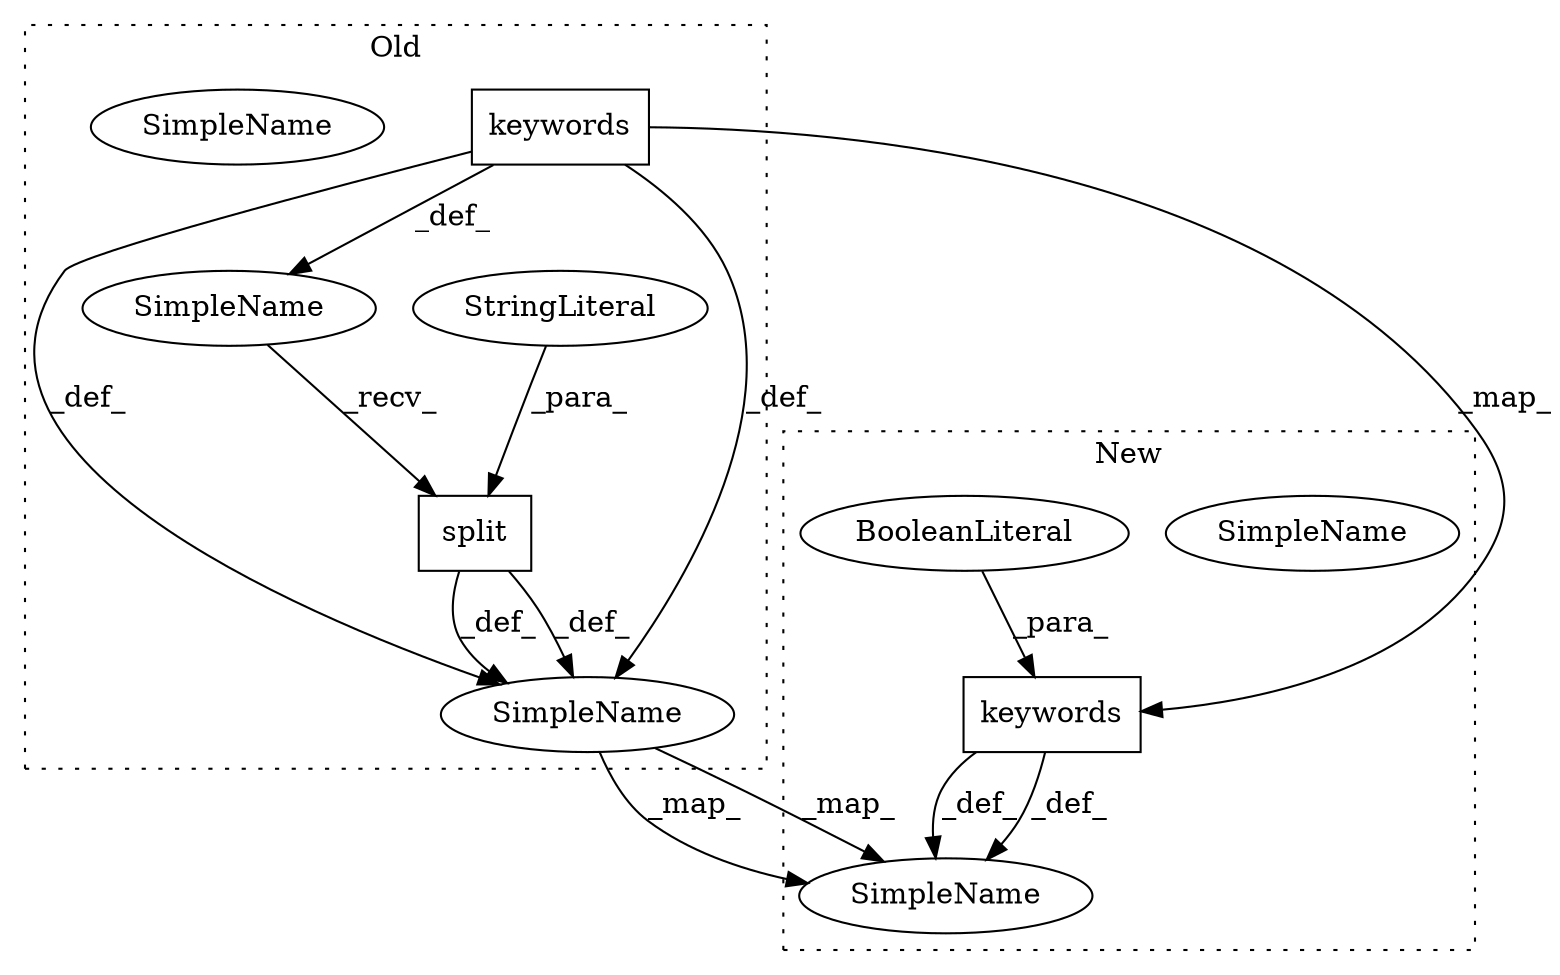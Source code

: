 digraph G {
subgraph cluster0 {
1 [label="keywords" a="32" s="1149,1165" l="9,1" shape="box"];
3 [label="split" a="32" s="1167,1177" l="6,1" shape="box"];
4 [label="SimpleName" a="42" s="1130" l="18" shape="ellipse"];
7 [label="SimpleName" a="42" s="1130" l="18" shape="ellipse"];
9 [label="SimpleName" a="42" s="" l="" shape="ellipse"];
10 [label="StringLiteral" a="45" s="1173" l="4" shape="ellipse"];
label = "Old";
style="dotted";
}
subgraph cluster1 {
2 [label="keywords" a="32" s="1159,1180" l="9,1" shape="box"];
5 [label="SimpleName" a="42" s="1140" l="18" shape="ellipse"];
6 [label="SimpleName" a="42" s="1140" l="18" shape="ellipse"];
8 [label="BooleanLiteral" a="9" s="1176" l="4" shape="ellipse"];
label = "New";
style="dotted";
}
1 -> 2 [label="_map_"];
1 -> 7 [label="_def_"];
1 -> 7 [label="_def_"];
1 -> 9 [label="_def_"];
2 -> 6 [label="_def_"];
2 -> 6 [label="_def_"];
3 -> 7 [label="_def_"];
3 -> 7 [label="_def_"];
7 -> 6 [label="_map_"];
7 -> 6 [label="_map_"];
8 -> 2 [label="_para_"];
9 -> 3 [label="_recv_"];
10 -> 3 [label="_para_"];
}